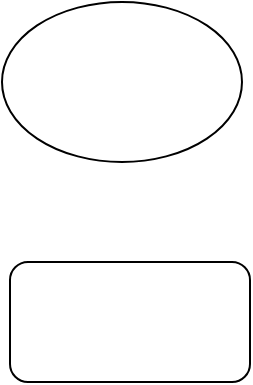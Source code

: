 <mxfile version="14.6.13" type="github">
  <diagram id="efmtqiQsD8LYCVqaVEep" name="Page-1">
    <mxGraphModel dx="1330" dy="855" grid="1" gridSize="10" guides="1" tooltips="1" connect="1" arrows="1" fold="1" page="1" pageScale="1" pageWidth="827" pageHeight="1169" math="0" shadow="0">
      <root>
        <mxCell id="0" />
        <mxCell id="1" parent="0" />
        <mxCell id="SUOL1pbmi8wg6NWT1tiE-1" value="" style="ellipse;whiteSpace=wrap;html=1;" vertex="1" parent="1">
          <mxGeometry x="330" y="210" width="120" height="80" as="geometry" />
        </mxCell>
        <mxCell id="SUOL1pbmi8wg6NWT1tiE-2" value="" style="rounded=1;whiteSpace=wrap;html=1;" vertex="1" parent="1">
          <mxGeometry x="334" y="340" width="120" height="60" as="geometry" />
        </mxCell>
      </root>
    </mxGraphModel>
  </diagram>
</mxfile>
